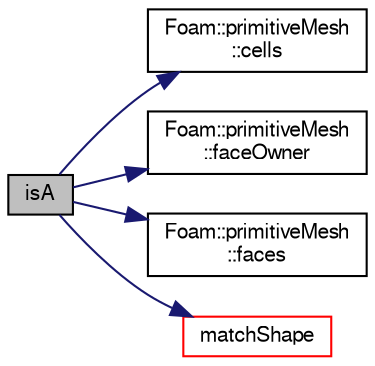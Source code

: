 digraph "isA"
{
  bgcolor="transparent";
  edge [fontname="FreeSans",fontsize="10",labelfontname="FreeSans",labelfontsize="10"];
  node [fontname="FreeSans",fontsize="10",shape=record];
  rankdir="LR";
  Node980 [label="isA",height=0.2,width=0.4,color="black", fillcolor="grey75", style="filled", fontcolor="black"];
  Node980 -> Node981 [color="midnightblue",fontsize="10",style="solid",fontname="FreeSans"];
  Node981 [label="Foam::primitiveMesh\l::cells",height=0.2,width=0.4,color="black",URL="$a27530.html#af19bf800d725a623c7b1d0101d65e7d3"];
  Node980 -> Node982 [color="midnightblue",fontsize="10",style="solid",fontname="FreeSans"];
  Node982 [label="Foam::primitiveMesh\l::faceOwner",height=0.2,width=0.4,color="black",URL="$a27530.html#a95a88187f795e30779aa3bac679d9bfc",tooltip="Face face-owner addresing. "];
  Node980 -> Node983 [color="midnightblue",fontsize="10",style="solid",fontname="FreeSans"];
  Node983 [label="Foam::primitiveMesh\l::faces",height=0.2,width=0.4,color="black",URL="$a27530.html#a3669b3b29537f3a55bbd2ffa8c749f41",tooltip="Return faces. "];
  Node980 -> Node984 [color="midnightblue",fontsize="10",style="solid",fontname="FreeSans"];
  Node984 [label="matchShape",height=0.2,width=0.4,color="red",URL="$a27174.html#a1f0feccca7c36016d7745d9f9d196b6d",tooltip="Low level shape recognition. Return true if matches. "];
}
